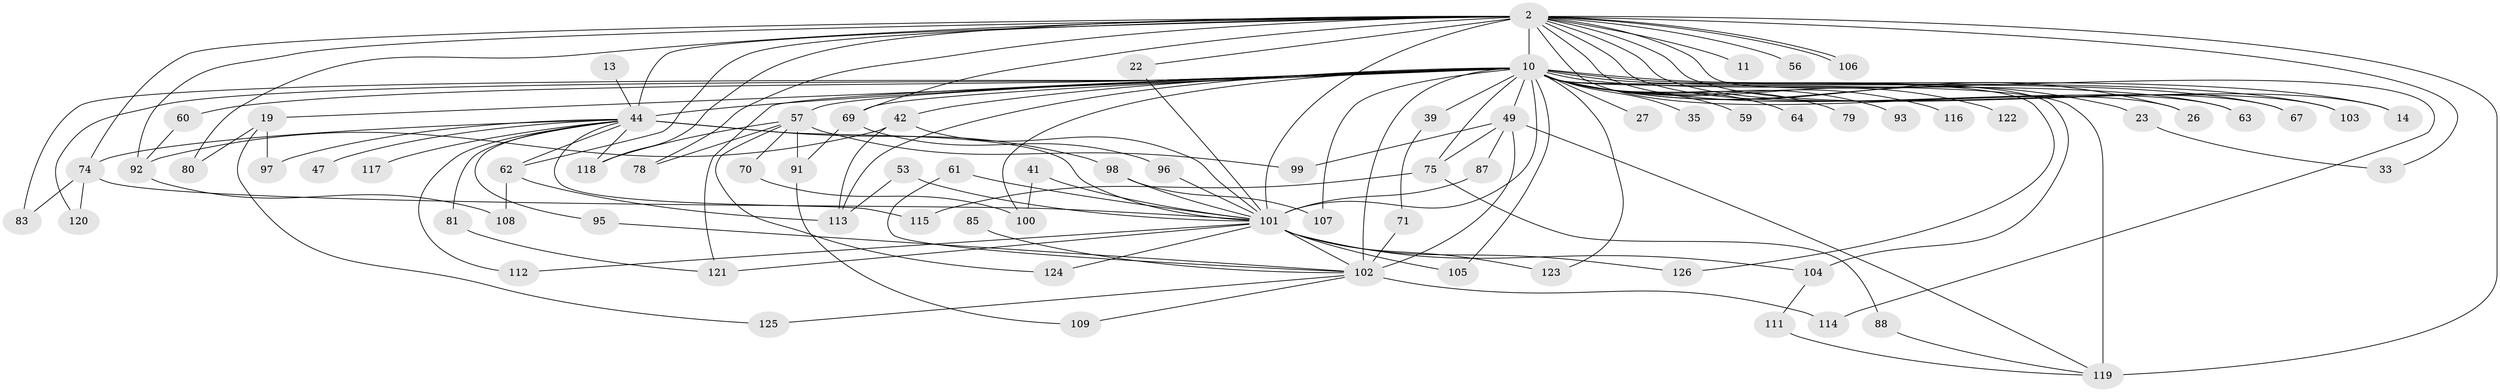 // original degree distribution, {21: 0.007936507936507936, 23: 0.007936507936507936, 15: 0.007936507936507936, 34: 0.007936507936507936, 26: 0.015873015873015872, 20: 0.007936507936507936, 17: 0.007936507936507936, 16: 0.007936507936507936, 30: 0.007936507936507936, 2: 0.5873015873015873, 5: 0.05555555555555555, 4: 0.031746031746031744, 7: 0.015873015873015872, 3: 0.1746031746031746, 9: 0.007936507936507936, 6: 0.03968253968253968, 8: 0.007936507936507936}
// Generated by graph-tools (version 1.1) at 2025/47/03/04/25 21:47:00]
// undirected, 75 vertices, 133 edges
graph export_dot {
graph [start="1"]
  node [color=gray90,style=filled];
  2 [super="+1"];
  10 [super="+4+6"];
  11;
  13;
  14;
  19;
  22;
  23;
  26;
  27;
  33;
  35;
  39;
  41;
  42 [super="+12"];
  44 [super="+7"];
  47;
  49 [super="+45+36"];
  53;
  56;
  57 [super="+43"];
  59;
  60;
  61;
  62 [super="+46"];
  63;
  64;
  67;
  69 [super="+25"];
  70;
  71;
  74 [super="+32+68"];
  75;
  78;
  79 [super="+48"];
  80;
  81;
  83;
  85;
  87;
  88;
  91 [super="+52"];
  92 [super="+16"];
  93;
  95;
  96;
  97;
  98;
  99;
  100 [super="+38+77"];
  101 [super="+90+89"];
  102 [super="+20+73"];
  103;
  104 [super="+65+24"];
  105;
  106;
  107;
  108;
  109;
  111;
  112;
  113 [super="+37"];
  114;
  115;
  116;
  117;
  118 [super="+51"];
  119 [super="+58+94"];
  120 [super="+110"];
  121 [super="+72"];
  122;
  123;
  124;
  125;
  126;
  2 -- 10 [weight=8];
  2 -- 11 [weight=2];
  2 -- 14;
  2 -- 22;
  2 -- 26;
  2 -- 33;
  2 -- 56 [weight=2];
  2 -- 63;
  2 -- 78;
  2 -- 80;
  2 -- 103;
  2 -- 106;
  2 -- 106;
  2 -- 114;
  2 -- 67;
  2 -- 69 [weight=2];
  2 -- 92 [weight=2];
  2 -- 62;
  2 -- 101 [weight=6];
  2 -- 44 [weight=4];
  2 -- 118;
  2 -- 119;
  2 -- 74;
  10 -- 27 [weight=2];
  10 -- 39 [weight=2];
  10 -- 44 [weight=9];
  10 -- 49 [weight=6];
  10 -- 59 [weight=2];
  10 -- 64 [weight=2];
  10 -- 67;
  10 -- 103;
  10 -- 116 [weight=2];
  10 -- 69;
  10 -- 100 [weight=4];
  10 -- 79 [weight=4];
  10 -- 19 [weight=2];
  10 -- 83;
  10 -- 23 [weight=2];
  10 -- 26;
  10 -- 93;
  10 -- 42;
  10 -- 113 [weight=2];
  10 -- 122;
  10 -- 63;
  10 -- 14;
  10 -- 35 [weight=2];
  10 -- 57 [weight=4];
  10 -- 60;
  10 -- 75;
  10 -- 101 [weight=18];
  10 -- 105;
  10 -- 107;
  10 -- 123;
  10 -- 126;
  10 -- 102 [weight=4];
  10 -- 119 [weight=3];
  10 -- 104 [weight=3];
  10 -- 120;
  10 -- 121;
  13 -- 44;
  19 -- 80;
  19 -- 97;
  19 -- 125;
  22 -- 101;
  23 -- 33;
  39 -- 71;
  41 -- 100;
  41 -- 101;
  42 -- 92;
  42 -- 113 [weight=2];
  42 -- 101;
  44 -- 81;
  44 -- 95;
  44 -- 97;
  44 -- 98;
  44 -- 101 [weight=4];
  44 -- 47 [weight=2];
  44 -- 112;
  44 -- 115;
  44 -- 117 [weight=2];
  44 -- 118;
  44 -- 74 [weight=2];
  44 -- 62;
  49 -- 99;
  49 -- 75;
  49 -- 87;
  49 -- 102;
  49 -- 119;
  53 -- 113;
  53 -- 101;
  57 -- 99;
  57 -- 70;
  57 -- 78;
  57 -- 91;
  57 -- 124;
  57 -- 118;
  60 -- 92;
  61 -- 101;
  61 -- 102;
  62 -- 108;
  62 -- 113;
  69 -- 91 [weight=2];
  69 -- 96;
  70 -- 100;
  71 -- 102;
  74 -- 120;
  74 -- 83;
  74 -- 101;
  75 -- 88;
  75 -- 115;
  81 -- 121;
  85 -- 102;
  87 -- 101;
  88 -- 119;
  91 -- 109;
  92 -- 108;
  95 -- 102;
  96 -- 101;
  98 -- 107;
  98 -- 101;
  101 -- 105;
  101 -- 112;
  101 -- 123;
  101 -- 126;
  101 -- 102;
  101 -- 104;
  101 -- 121 [weight=2];
  101 -- 124;
  102 -- 109;
  102 -- 114;
  102 -- 125;
  104 -- 111;
  111 -- 119;
}
